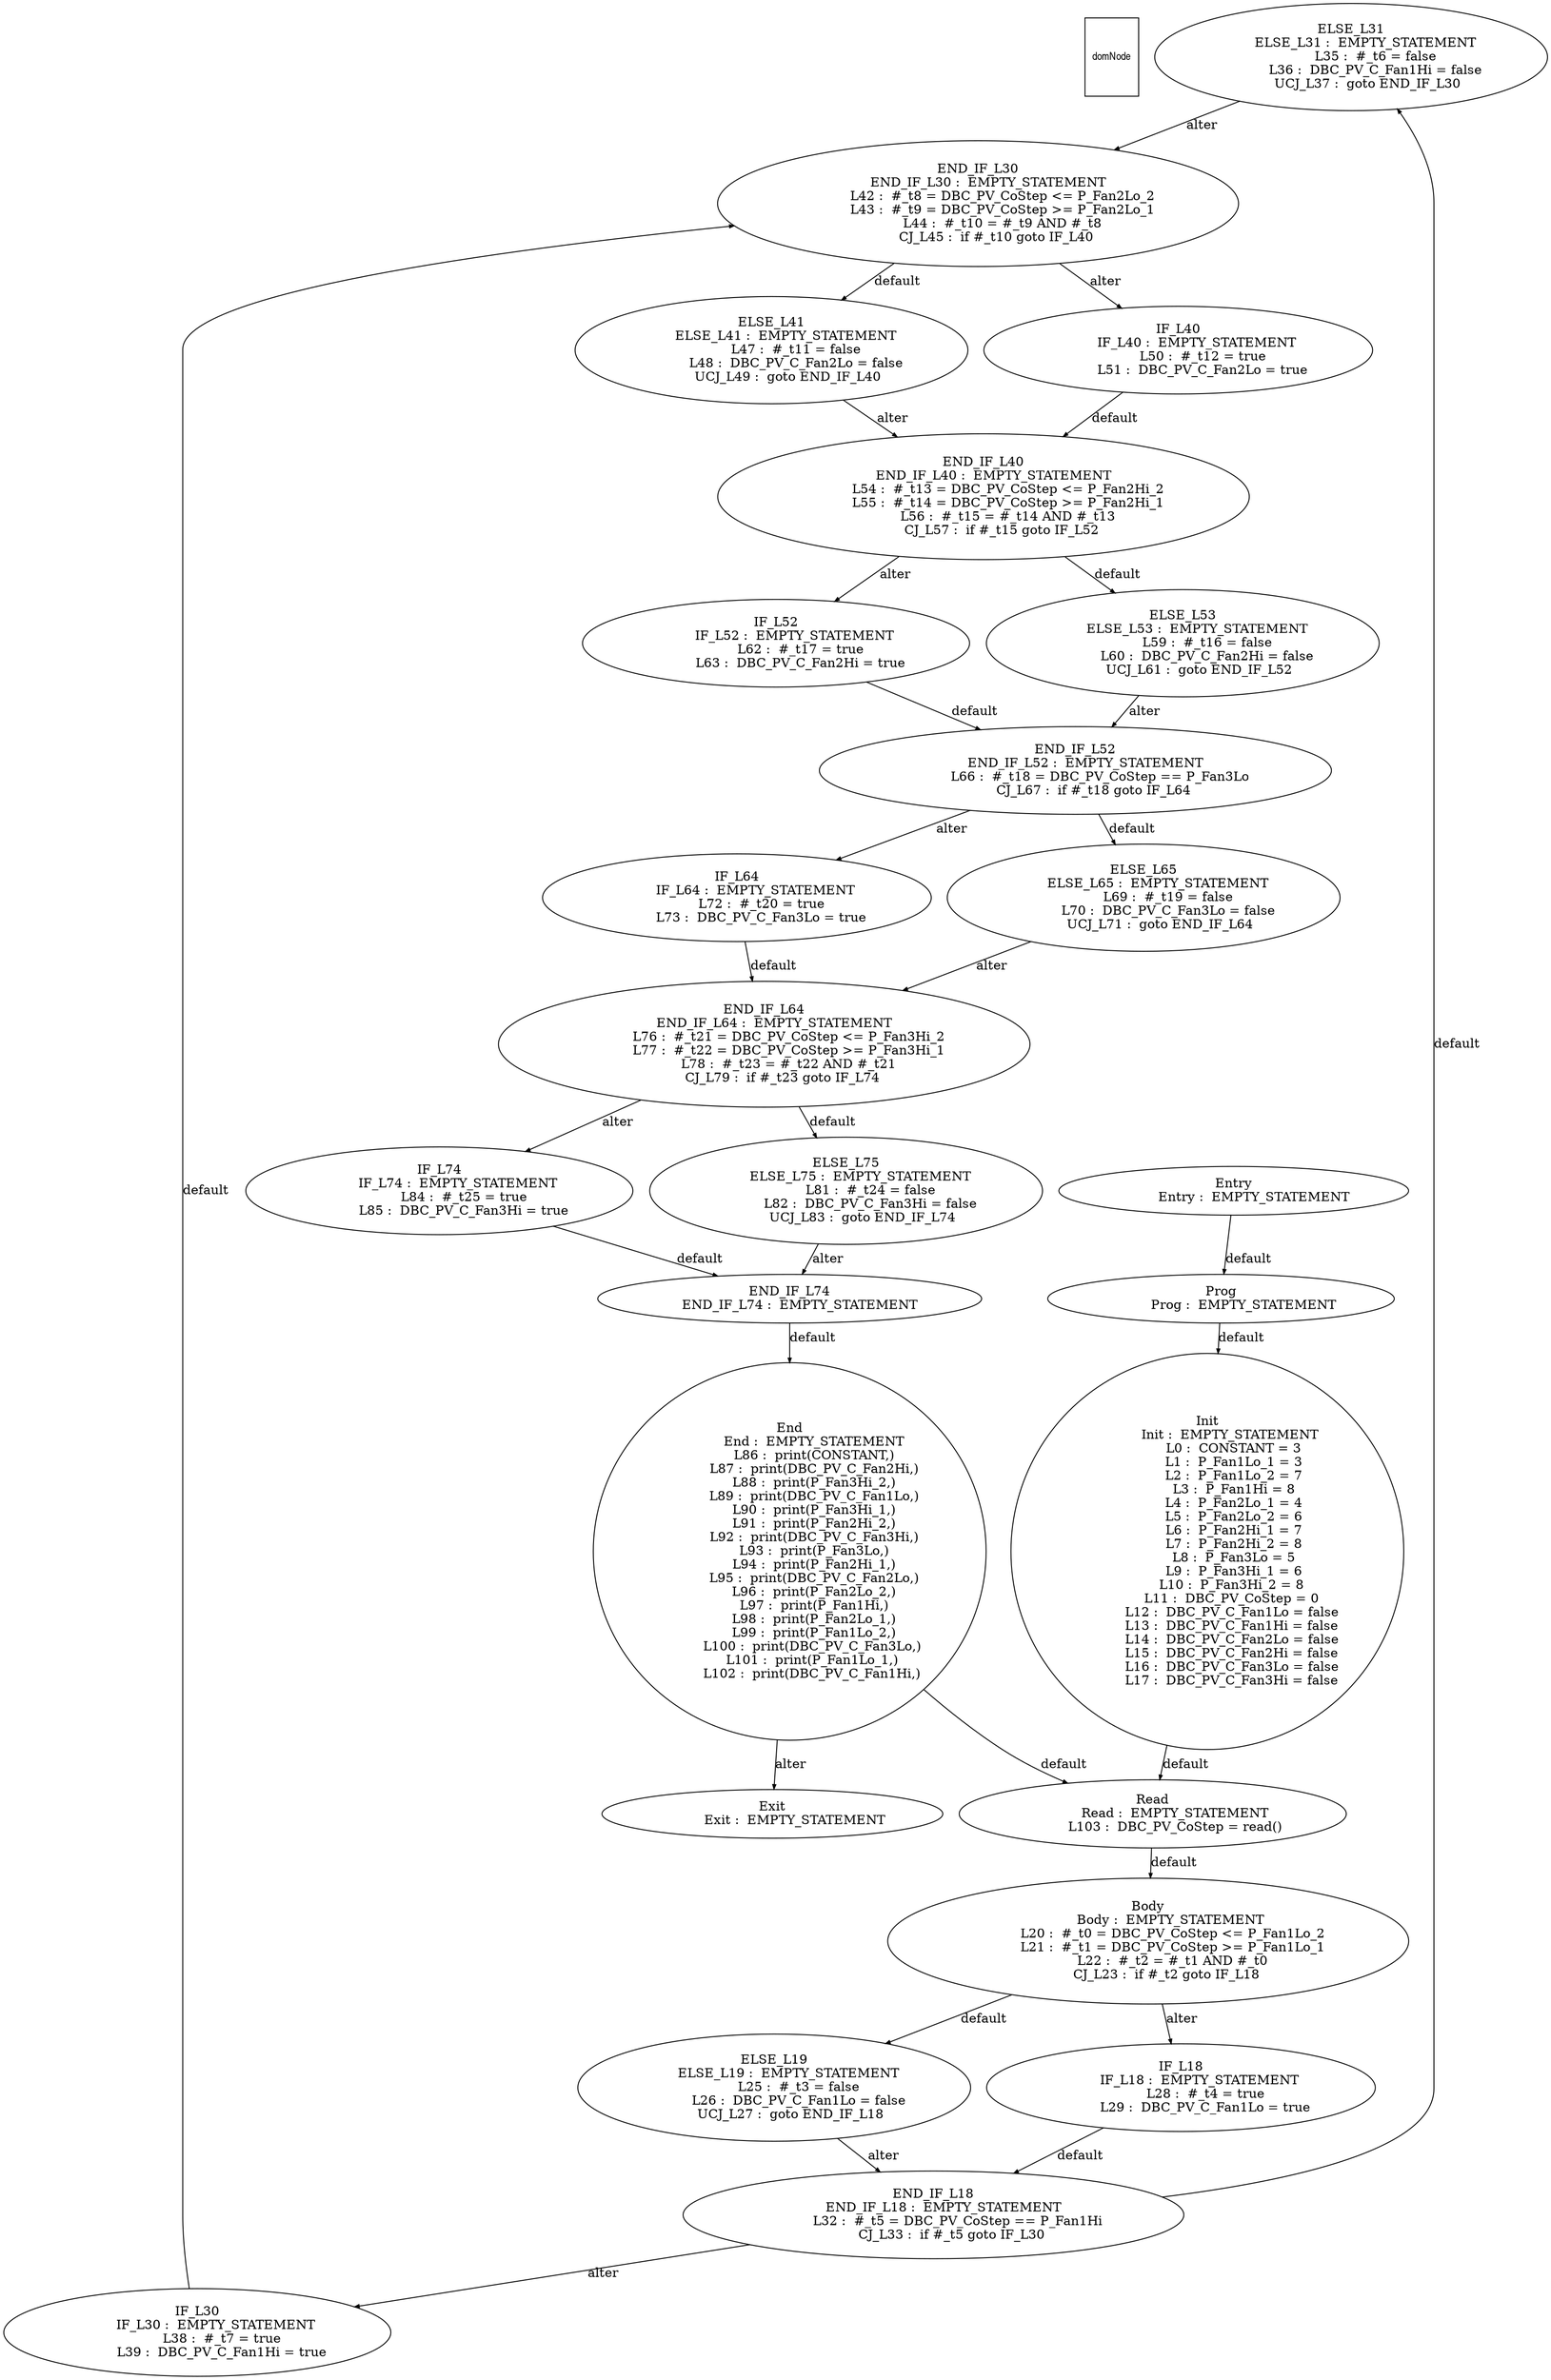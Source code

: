 digraph G {
  ranksep=.25;
  edge [arrowsize=.5]
  domNode [shape=rectangle, fontname="ArialNarrow",
        fontsize=12,  height=1.2];
  "ELSE_L31
       ELSE_L31 :  EMPTY_STATEMENT
            L35 :  #_t6 = false
            L36 :  DBC_PV_C_Fan1Hi = false
        UCJ_L37 :  goto END_IF_L30
"; "END_IF_L74
     END_IF_L74 :  EMPTY_STATEMENT
"; "ELSE_L65
       ELSE_L65 :  EMPTY_STATEMENT
            L69 :  #_t19 = false
            L70 :  DBC_PV_C_Fan3Lo = false
        UCJ_L71 :  goto END_IF_L64
"; "Exit
           Exit :  EMPTY_STATEMENT
"; "IF_L30
         IF_L30 :  EMPTY_STATEMENT
            L38 :  #_t7 = true
            L39 :  DBC_PV_C_Fan1Hi = true
"; "END_IF_L64
     END_IF_L64 :  EMPTY_STATEMENT
            L76 :  #_t21 = DBC_PV_CoStep <= P_Fan3Hi_2
            L77 :  #_t22 = DBC_PV_CoStep >= P_Fan3Hi_1
            L78 :  #_t23 = #_t22 AND #_t21
         CJ_L79 :  if #_t23 goto IF_L74
"; "IF_L74
         IF_L74 :  EMPTY_STATEMENT
            L84 :  #_t25 = true
            L85 :  DBC_PV_C_Fan3Hi = true
"; "Prog
           Prog :  EMPTY_STATEMENT
"; "IF_L40
         IF_L40 :  EMPTY_STATEMENT
            L50 :  #_t12 = true
            L51 :  DBC_PV_C_Fan2Lo = true
"; "Init
           Init :  EMPTY_STATEMENT
             L0 :  CONSTANT = 3
             L1 :  P_Fan1Lo_1 = 3
             L2 :  P_Fan1Lo_2 = 7
             L3 :  P_Fan1Hi = 8
             L4 :  P_Fan2Lo_1 = 4
             L5 :  P_Fan2Lo_2 = 6
             L6 :  P_Fan2Hi_1 = 7
             L7 :  P_Fan2Hi_2 = 8
             L8 :  P_Fan3Lo = 5
             L9 :  P_Fan3Hi_1 = 6
            L10 :  P_Fan3Hi_2 = 8
            L11 :  DBC_PV_CoStep = 0
            L12 :  DBC_PV_C_Fan1Lo = false
            L13 :  DBC_PV_C_Fan1Hi = false
            L14 :  DBC_PV_C_Fan2Lo = false
            L15 :  DBC_PV_C_Fan2Hi = false
            L16 :  DBC_PV_C_Fan3Lo = false
            L17 :  DBC_PV_C_Fan3Hi = false
"; "END_IF_L18
     END_IF_L18 :  EMPTY_STATEMENT
            L32 :  #_t5 = DBC_PV_CoStep == P_Fan1Hi
         CJ_L33 :  if #_t5 goto IF_L30
"; "End
            End :  EMPTY_STATEMENT
            L86 :  print(CONSTANT,)
            L87 :  print(DBC_PV_C_Fan2Hi,)
            L88 :  print(P_Fan3Hi_2,)
            L89 :  print(DBC_PV_C_Fan1Lo,)
            L90 :  print(P_Fan3Hi_1,)
            L91 :  print(P_Fan2Hi_2,)
            L92 :  print(DBC_PV_C_Fan3Hi,)
            L93 :  print(P_Fan3Lo,)
            L94 :  print(P_Fan2Hi_1,)
            L95 :  print(DBC_PV_C_Fan2Lo,)
            L96 :  print(P_Fan2Lo_2,)
            L97 :  print(P_Fan1Hi,)
            L98 :  print(P_Fan2Lo_1,)
            L99 :  print(P_Fan1Lo_2,)
           L100 :  print(DBC_PV_C_Fan3Lo,)
           L101 :  print(P_Fan1Lo_1,)
           L102 :  print(DBC_PV_C_Fan1Hi,)
"; "ELSE_L41
       ELSE_L41 :  EMPTY_STATEMENT
            L47 :  #_t11 = false
            L48 :  DBC_PV_C_Fan2Lo = false
        UCJ_L49 :  goto END_IF_L40
"; "Read
           Read :  EMPTY_STATEMENT
           L103 :  DBC_PV_CoStep = read()
"; "ELSE_L19
       ELSE_L19 :  EMPTY_STATEMENT
            L25 :  #_t3 = false
            L26 :  DBC_PV_C_Fan1Lo = false
        UCJ_L27 :  goto END_IF_L18
"; "END_IF_L30
     END_IF_L30 :  EMPTY_STATEMENT
            L42 :  #_t8 = DBC_PV_CoStep <= P_Fan2Lo_2
            L43 :  #_t9 = DBC_PV_CoStep >= P_Fan2Lo_1
            L44 :  #_t10 = #_t9 AND #_t8
         CJ_L45 :  if #_t10 goto IF_L40
"; "END_IF_L40
     END_IF_L40 :  EMPTY_STATEMENT
            L54 :  #_t13 = DBC_PV_CoStep <= P_Fan2Hi_2
            L55 :  #_t14 = DBC_PV_CoStep >= P_Fan2Hi_1
            L56 :  #_t15 = #_t14 AND #_t13
         CJ_L57 :  if #_t15 goto IF_L52
"; "ELSE_L53
       ELSE_L53 :  EMPTY_STATEMENT
            L59 :  #_t16 = false
            L60 :  DBC_PV_C_Fan2Hi = false
        UCJ_L61 :  goto END_IF_L52
"; "END_IF_L52
     END_IF_L52 :  EMPTY_STATEMENT
            L66 :  #_t18 = DBC_PV_CoStep == P_Fan3Lo
         CJ_L67 :  if #_t18 goto IF_L64
"; "ELSE_L75
       ELSE_L75 :  EMPTY_STATEMENT
            L81 :  #_t24 = false
            L82 :  DBC_PV_C_Fan3Hi = false
        UCJ_L83 :  goto END_IF_L74
"; "IF_L52
         IF_L52 :  EMPTY_STATEMENT
            L62 :  #_t17 = true
            L63 :  DBC_PV_C_Fan2Hi = true
"; "IF_L64
         IF_L64 :  EMPTY_STATEMENT
            L72 :  #_t20 = true
            L73 :  DBC_PV_C_Fan3Lo = true
"; "Body
           Body :  EMPTY_STATEMENT
            L20 :  #_t0 = DBC_PV_CoStep <= P_Fan1Lo_2
            L21 :  #_t1 = DBC_PV_CoStep >= P_Fan1Lo_1
            L22 :  #_t2 = #_t1 AND #_t0
         CJ_L23 :  if #_t2 goto IF_L18
"; "Entry
          Entry :  EMPTY_STATEMENT
"; "IF_L18
         IF_L18 :  EMPTY_STATEMENT
            L28 :  #_t4 = true
            L29 :  DBC_PV_C_Fan1Lo = true
"; 
  "Prog
           Prog :  EMPTY_STATEMENT
" -> "Init
           Init :  EMPTY_STATEMENT
             L0 :  CONSTANT = 3
             L1 :  P_Fan1Lo_1 = 3
             L2 :  P_Fan1Lo_2 = 7
             L3 :  P_Fan1Hi = 8
             L4 :  P_Fan2Lo_1 = 4
             L5 :  P_Fan2Lo_2 = 6
             L6 :  P_Fan2Hi_1 = 7
             L7 :  P_Fan2Hi_2 = 8
             L8 :  P_Fan3Lo = 5
             L9 :  P_Fan3Hi_1 = 6
            L10 :  P_Fan3Hi_2 = 8
            L11 :  DBC_PV_CoStep = 0
            L12 :  DBC_PV_C_Fan1Lo = false
            L13 :  DBC_PV_C_Fan1Hi = false
            L14 :  DBC_PV_C_Fan2Lo = false
            L15 :  DBC_PV_C_Fan2Hi = false
            L16 :  DBC_PV_C_Fan3Lo = false
            L17 :  DBC_PV_C_Fan3Hi = false
"  [label="default"];
  "Init
           Init :  EMPTY_STATEMENT
             L0 :  CONSTANT = 3
             L1 :  P_Fan1Lo_1 = 3
             L2 :  P_Fan1Lo_2 = 7
             L3 :  P_Fan1Hi = 8
             L4 :  P_Fan2Lo_1 = 4
             L5 :  P_Fan2Lo_2 = 6
             L6 :  P_Fan2Hi_1 = 7
             L7 :  P_Fan2Hi_2 = 8
             L8 :  P_Fan3Lo = 5
             L9 :  P_Fan3Hi_1 = 6
            L10 :  P_Fan3Hi_2 = 8
            L11 :  DBC_PV_CoStep = 0
            L12 :  DBC_PV_C_Fan1Lo = false
            L13 :  DBC_PV_C_Fan1Hi = false
            L14 :  DBC_PV_C_Fan2Lo = false
            L15 :  DBC_PV_C_Fan2Hi = false
            L16 :  DBC_PV_C_Fan3Lo = false
            L17 :  DBC_PV_C_Fan3Hi = false
" -> "Read
           Read :  EMPTY_STATEMENT
           L103 :  DBC_PV_CoStep = read()
"  [label="default"];
  "Body
           Body :  EMPTY_STATEMENT
            L20 :  #_t0 = DBC_PV_CoStep <= P_Fan1Lo_2
            L21 :  #_t1 = DBC_PV_CoStep >= P_Fan1Lo_1
            L22 :  #_t2 = #_t1 AND #_t0
         CJ_L23 :  if #_t2 goto IF_L18
" -> "ELSE_L19
       ELSE_L19 :  EMPTY_STATEMENT
            L25 :  #_t3 = false
            L26 :  DBC_PV_C_Fan1Lo = false
        UCJ_L27 :  goto END_IF_L18
"  [label="default"];
  "Body
           Body :  EMPTY_STATEMENT
            L20 :  #_t0 = DBC_PV_CoStep <= P_Fan1Lo_2
            L21 :  #_t1 = DBC_PV_CoStep >= P_Fan1Lo_1
            L22 :  #_t2 = #_t1 AND #_t0
         CJ_L23 :  if #_t2 goto IF_L18
" -> "IF_L18
         IF_L18 :  EMPTY_STATEMENT
            L28 :  #_t4 = true
            L29 :  DBC_PV_C_Fan1Lo = true
"  [label="alter"];
  "ELSE_L19
       ELSE_L19 :  EMPTY_STATEMENT
            L25 :  #_t3 = false
            L26 :  DBC_PV_C_Fan1Lo = false
        UCJ_L27 :  goto END_IF_L18
" -> "END_IF_L18
     END_IF_L18 :  EMPTY_STATEMENT
            L32 :  #_t5 = DBC_PV_CoStep == P_Fan1Hi
         CJ_L33 :  if #_t5 goto IF_L30
"  [label="alter"];
  "IF_L18
         IF_L18 :  EMPTY_STATEMENT
            L28 :  #_t4 = true
            L29 :  DBC_PV_C_Fan1Lo = true
" -> "END_IF_L18
     END_IF_L18 :  EMPTY_STATEMENT
            L32 :  #_t5 = DBC_PV_CoStep == P_Fan1Hi
         CJ_L33 :  if #_t5 goto IF_L30
"  [label="default"];
  "END_IF_L18
     END_IF_L18 :  EMPTY_STATEMENT
            L32 :  #_t5 = DBC_PV_CoStep == P_Fan1Hi
         CJ_L33 :  if #_t5 goto IF_L30
" -> "ELSE_L31
       ELSE_L31 :  EMPTY_STATEMENT
            L35 :  #_t6 = false
            L36 :  DBC_PV_C_Fan1Hi = false
        UCJ_L37 :  goto END_IF_L30
"  [label="default"];
  "END_IF_L18
     END_IF_L18 :  EMPTY_STATEMENT
            L32 :  #_t5 = DBC_PV_CoStep == P_Fan1Hi
         CJ_L33 :  if #_t5 goto IF_L30
" -> "IF_L30
         IF_L30 :  EMPTY_STATEMENT
            L38 :  #_t7 = true
            L39 :  DBC_PV_C_Fan1Hi = true
"  [label="alter"];
  "ELSE_L31
       ELSE_L31 :  EMPTY_STATEMENT
            L35 :  #_t6 = false
            L36 :  DBC_PV_C_Fan1Hi = false
        UCJ_L37 :  goto END_IF_L30
" -> "END_IF_L30
     END_IF_L30 :  EMPTY_STATEMENT
            L42 :  #_t8 = DBC_PV_CoStep <= P_Fan2Lo_2
            L43 :  #_t9 = DBC_PV_CoStep >= P_Fan2Lo_1
            L44 :  #_t10 = #_t9 AND #_t8
         CJ_L45 :  if #_t10 goto IF_L40
"  [label="alter"];
  "IF_L30
         IF_L30 :  EMPTY_STATEMENT
            L38 :  #_t7 = true
            L39 :  DBC_PV_C_Fan1Hi = true
" -> "END_IF_L30
     END_IF_L30 :  EMPTY_STATEMENT
            L42 :  #_t8 = DBC_PV_CoStep <= P_Fan2Lo_2
            L43 :  #_t9 = DBC_PV_CoStep >= P_Fan2Lo_1
            L44 :  #_t10 = #_t9 AND #_t8
         CJ_L45 :  if #_t10 goto IF_L40
"  [label="default"];
  "END_IF_L30
     END_IF_L30 :  EMPTY_STATEMENT
            L42 :  #_t8 = DBC_PV_CoStep <= P_Fan2Lo_2
            L43 :  #_t9 = DBC_PV_CoStep >= P_Fan2Lo_1
            L44 :  #_t10 = #_t9 AND #_t8
         CJ_L45 :  if #_t10 goto IF_L40
" -> "ELSE_L41
       ELSE_L41 :  EMPTY_STATEMENT
            L47 :  #_t11 = false
            L48 :  DBC_PV_C_Fan2Lo = false
        UCJ_L49 :  goto END_IF_L40
"  [label="default"];
  "END_IF_L30
     END_IF_L30 :  EMPTY_STATEMENT
            L42 :  #_t8 = DBC_PV_CoStep <= P_Fan2Lo_2
            L43 :  #_t9 = DBC_PV_CoStep >= P_Fan2Lo_1
            L44 :  #_t10 = #_t9 AND #_t8
         CJ_L45 :  if #_t10 goto IF_L40
" -> "IF_L40
         IF_L40 :  EMPTY_STATEMENT
            L50 :  #_t12 = true
            L51 :  DBC_PV_C_Fan2Lo = true
"  [label="alter"];
  "ELSE_L41
       ELSE_L41 :  EMPTY_STATEMENT
            L47 :  #_t11 = false
            L48 :  DBC_PV_C_Fan2Lo = false
        UCJ_L49 :  goto END_IF_L40
" -> "END_IF_L40
     END_IF_L40 :  EMPTY_STATEMENT
            L54 :  #_t13 = DBC_PV_CoStep <= P_Fan2Hi_2
            L55 :  #_t14 = DBC_PV_CoStep >= P_Fan2Hi_1
            L56 :  #_t15 = #_t14 AND #_t13
         CJ_L57 :  if #_t15 goto IF_L52
"  [label="alter"];
  "IF_L40
         IF_L40 :  EMPTY_STATEMENT
            L50 :  #_t12 = true
            L51 :  DBC_PV_C_Fan2Lo = true
" -> "END_IF_L40
     END_IF_L40 :  EMPTY_STATEMENT
            L54 :  #_t13 = DBC_PV_CoStep <= P_Fan2Hi_2
            L55 :  #_t14 = DBC_PV_CoStep >= P_Fan2Hi_1
            L56 :  #_t15 = #_t14 AND #_t13
         CJ_L57 :  if #_t15 goto IF_L52
"  [label="default"];
  "END_IF_L40
     END_IF_L40 :  EMPTY_STATEMENT
            L54 :  #_t13 = DBC_PV_CoStep <= P_Fan2Hi_2
            L55 :  #_t14 = DBC_PV_CoStep >= P_Fan2Hi_1
            L56 :  #_t15 = #_t14 AND #_t13
         CJ_L57 :  if #_t15 goto IF_L52
" -> "ELSE_L53
       ELSE_L53 :  EMPTY_STATEMENT
            L59 :  #_t16 = false
            L60 :  DBC_PV_C_Fan2Hi = false
        UCJ_L61 :  goto END_IF_L52
"  [label="default"];
  "END_IF_L40
     END_IF_L40 :  EMPTY_STATEMENT
            L54 :  #_t13 = DBC_PV_CoStep <= P_Fan2Hi_2
            L55 :  #_t14 = DBC_PV_CoStep >= P_Fan2Hi_1
            L56 :  #_t15 = #_t14 AND #_t13
         CJ_L57 :  if #_t15 goto IF_L52
" -> "IF_L52
         IF_L52 :  EMPTY_STATEMENT
            L62 :  #_t17 = true
            L63 :  DBC_PV_C_Fan2Hi = true
"  [label="alter"];
  "ELSE_L53
       ELSE_L53 :  EMPTY_STATEMENT
            L59 :  #_t16 = false
            L60 :  DBC_PV_C_Fan2Hi = false
        UCJ_L61 :  goto END_IF_L52
" -> "END_IF_L52
     END_IF_L52 :  EMPTY_STATEMENT
            L66 :  #_t18 = DBC_PV_CoStep == P_Fan3Lo
         CJ_L67 :  if #_t18 goto IF_L64
"  [label="alter"];
  "IF_L52
         IF_L52 :  EMPTY_STATEMENT
            L62 :  #_t17 = true
            L63 :  DBC_PV_C_Fan2Hi = true
" -> "END_IF_L52
     END_IF_L52 :  EMPTY_STATEMENT
            L66 :  #_t18 = DBC_PV_CoStep == P_Fan3Lo
         CJ_L67 :  if #_t18 goto IF_L64
"  [label="default"];
  "END_IF_L52
     END_IF_L52 :  EMPTY_STATEMENT
            L66 :  #_t18 = DBC_PV_CoStep == P_Fan3Lo
         CJ_L67 :  if #_t18 goto IF_L64
" -> "ELSE_L65
       ELSE_L65 :  EMPTY_STATEMENT
            L69 :  #_t19 = false
            L70 :  DBC_PV_C_Fan3Lo = false
        UCJ_L71 :  goto END_IF_L64
"  [label="default"];
  "END_IF_L52
     END_IF_L52 :  EMPTY_STATEMENT
            L66 :  #_t18 = DBC_PV_CoStep == P_Fan3Lo
         CJ_L67 :  if #_t18 goto IF_L64
" -> "IF_L64
         IF_L64 :  EMPTY_STATEMENT
            L72 :  #_t20 = true
            L73 :  DBC_PV_C_Fan3Lo = true
"  [label="alter"];
  "ELSE_L65
       ELSE_L65 :  EMPTY_STATEMENT
            L69 :  #_t19 = false
            L70 :  DBC_PV_C_Fan3Lo = false
        UCJ_L71 :  goto END_IF_L64
" -> "END_IF_L64
     END_IF_L64 :  EMPTY_STATEMENT
            L76 :  #_t21 = DBC_PV_CoStep <= P_Fan3Hi_2
            L77 :  #_t22 = DBC_PV_CoStep >= P_Fan3Hi_1
            L78 :  #_t23 = #_t22 AND #_t21
         CJ_L79 :  if #_t23 goto IF_L74
"  [label="alter"];
  "IF_L64
         IF_L64 :  EMPTY_STATEMENT
            L72 :  #_t20 = true
            L73 :  DBC_PV_C_Fan3Lo = true
" -> "END_IF_L64
     END_IF_L64 :  EMPTY_STATEMENT
            L76 :  #_t21 = DBC_PV_CoStep <= P_Fan3Hi_2
            L77 :  #_t22 = DBC_PV_CoStep >= P_Fan3Hi_1
            L78 :  #_t23 = #_t22 AND #_t21
         CJ_L79 :  if #_t23 goto IF_L74
"  [label="default"];
  "END_IF_L64
     END_IF_L64 :  EMPTY_STATEMENT
            L76 :  #_t21 = DBC_PV_CoStep <= P_Fan3Hi_2
            L77 :  #_t22 = DBC_PV_CoStep >= P_Fan3Hi_1
            L78 :  #_t23 = #_t22 AND #_t21
         CJ_L79 :  if #_t23 goto IF_L74
" -> "ELSE_L75
       ELSE_L75 :  EMPTY_STATEMENT
            L81 :  #_t24 = false
            L82 :  DBC_PV_C_Fan3Hi = false
        UCJ_L83 :  goto END_IF_L74
"  [label="default"];
  "END_IF_L64
     END_IF_L64 :  EMPTY_STATEMENT
            L76 :  #_t21 = DBC_PV_CoStep <= P_Fan3Hi_2
            L77 :  #_t22 = DBC_PV_CoStep >= P_Fan3Hi_1
            L78 :  #_t23 = #_t22 AND #_t21
         CJ_L79 :  if #_t23 goto IF_L74
" -> "IF_L74
         IF_L74 :  EMPTY_STATEMENT
            L84 :  #_t25 = true
            L85 :  DBC_PV_C_Fan3Hi = true
"  [label="alter"];
  "ELSE_L75
       ELSE_L75 :  EMPTY_STATEMENT
            L81 :  #_t24 = false
            L82 :  DBC_PV_C_Fan3Hi = false
        UCJ_L83 :  goto END_IF_L74
" -> "END_IF_L74
     END_IF_L74 :  EMPTY_STATEMENT
"  [label="alter"];
  "IF_L74
         IF_L74 :  EMPTY_STATEMENT
            L84 :  #_t25 = true
            L85 :  DBC_PV_C_Fan3Hi = true
" -> "END_IF_L74
     END_IF_L74 :  EMPTY_STATEMENT
"  [label="default"];
  "END_IF_L74
     END_IF_L74 :  EMPTY_STATEMENT
" -> "End
            End :  EMPTY_STATEMENT
            L86 :  print(CONSTANT,)
            L87 :  print(DBC_PV_C_Fan2Hi,)
            L88 :  print(P_Fan3Hi_2,)
            L89 :  print(DBC_PV_C_Fan1Lo,)
            L90 :  print(P_Fan3Hi_1,)
            L91 :  print(P_Fan2Hi_2,)
            L92 :  print(DBC_PV_C_Fan3Hi,)
            L93 :  print(P_Fan3Lo,)
            L94 :  print(P_Fan2Hi_1,)
            L95 :  print(DBC_PV_C_Fan2Lo,)
            L96 :  print(P_Fan2Lo_2,)
            L97 :  print(P_Fan1Hi,)
            L98 :  print(P_Fan2Lo_1,)
            L99 :  print(P_Fan1Lo_2,)
           L100 :  print(DBC_PV_C_Fan3Lo,)
           L101 :  print(P_Fan1Lo_1,)
           L102 :  print(DBC_PV_C_Fan1Hi,)
"  [label="default"];
  "Entry
          Entry :  EMPTY_STATEMENT
" -> "Prog
           Prog :  EMPTY_STATEMENT
"  [label="default"];
  "End
            End :  EMPTY_STATEMENT
            L86 :  print(CONSTANT,)
            L87 :  print(DBC_PV_C_Fan2Hi,)
            L88 :  print(P_Fan3Hi_2,)
            L89 :  print(DBC_PV_C_Fan1Lo,)
            L90 :  print(P_Fan3Hi_1,)
            L91 :  print(P_Fan2Hi_2,)
            L92 :  print(DBC_PV_C_Fan3Hi,)
            L93 :  print(P_Fan3Lo,)
            L94 :  print(P_Fan2Hi_1,)
            L95 :  print(DBC_PV_C_Fan2Lo,)
            L96 :  print(P_Fan2Lo_2,)
            L97 :  print(P_Fan1Hi,)
            L98 :  print(P_Fan2Lo_1,)
            L99 :  print(P_Fan1Lo_2,)
           L100 :  print(DBC_PV_C_Fan3Lo,)
           L101 :  print(P_Fan1Lo_1,)
           L102 :  print(DBC_PV_C_Fan1Hi,)
" -> "Read
           Read :  EMPTY_STATEMENT
           L103 :  DBC_PV_CoStep = read()
"  [label="default"];
  "End
            End :  EMPTY_STATEMENT
            L86 :  print(CONSTANT,)
            L87 :  print(DBC_PV_C_Fan2Hi,)
            L88 :  print(P_Fan3Hi_2,)
            L89 :  print(DBC_PV_C_Fan1Lo,)
            L90 :  print(P_Fan3Hi_1,)
            L91 :  print(P_Fan2Hi_2,)
            L92 :  print(DBC_PV_C_Fan3Hi,)
            L93 :  print(P_Fan3Lo,)
            L94 :  print(P_Fan2Hi_1,)
            L95 :  print(DBC_PV_C_Fan2Lo,)
            L96 :  print(P_Fan2Lo_2,)
            L97 :  print(P_Fan1Hi,)
            L98 :  print(P_Fan2Lo_1,)
            L99 :  print(P_Fan1Lo_2,)
           L100 :  print(DBC_PV_C_Fan3Lo,)
           L101 :  print(P_Fan1Lo_1,)
           L102 :  print(DBC_PV_C_Fan1Hi,)
" -> "Exit
           Exit :  EMPTY_STATEMENT
"  [label="alter"];
  "Read
           Read :  EMPTY_STATEMENT
           L103 :  DBC_PV_CoStep = read()
" -> "Body
           Body :  EMPTY_STATEMENT
            L20 :  #_t0 = DBC_PV_CoStep <= P_Fan1Lo_2
            L21 :  #_t1 = DBC_PV_CoStep >= P_Fan1Lo_1
            L22 :  #_t2 = #_t1 AND #_t0
         CJ_L23 :  if #_t2 goto IF_L18
"  [label="default"];
}
